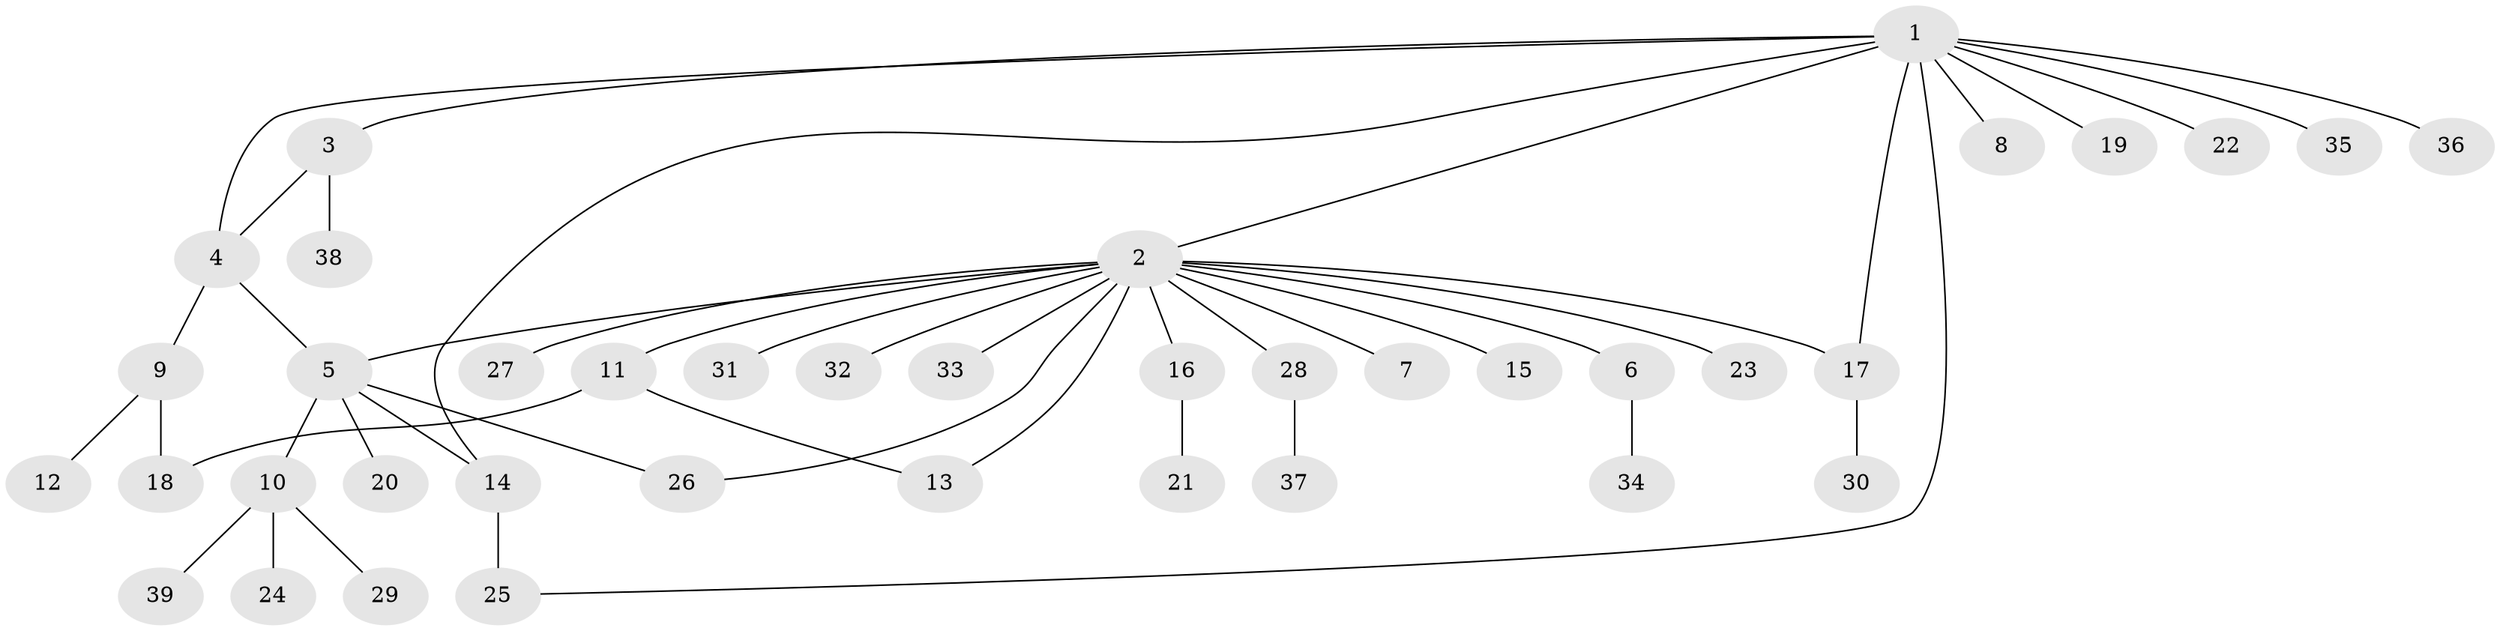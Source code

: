 // original degree distribution, {12: 0.015625, 17: 0.015625, 4: 0.078125, 1: 0.578125, 8: 0.015625, 3: 0.046875, 2: 0.21875, 5: 0.015625, 6: 0.015625}
// Generated by graph-tools (version 1.1) at 2025/50/03/04/25 22:50:13]
// undirected, 39 vertices, 46 edges
graph export_dot {
  node [color=gray90,style=filled];
  1;
  2;
  3;
  4;
  5;
  6;
  7;
  8;
  9;
  10;
  11;
  12;
  13;
  14;
  15;
  16;
  17;
  18;
  19;
  20;
  21;
  22;
  23;
  24;
  25;
  26;
  27;
  28;
  29;
  30;
  31;
  32;
  33;
  34;
  35;
  36;
  37;
  38;
  39;
  1 -- 2 [weight=1.0];
  1 -- 3 [weight=1.0];
  1 -- 4 [weight=1.0];
  1 -- 8 [weight=1.0];
  1 -- 14 [weight=1.0];
  1 -- 17 [weight=1.0];
  1 -- 19 [weight=1.0];
  1 -- 22 [weight=1.0];
  1 -- 25 [weight=1.0];
  1 -- 35 [weight=1.0];
  1 -- 36 [weight=1.0];
  2 -- 5 [weight=1.0];
  2 -- 6 [weight=1.0];
  2 -- 7 [weight=1.0];
  2 -- 11 [weight=1.0];
  2 -- 13 [weight=1.0];
  2 -- 15 [weight=1.0];
  2 -- 16 [weight=1.0];
  2 -- 17 [weight=1.0];
  2 -- 23 [weight=1.0];
  2 -- 26 [weight=1.0];
  2 -- 27 [weight=1.0];
  2 -- 28 [weight=1.0];
  2 -- 31 [weight=1.0];
  2 -- 32 [weight=1.0];
  2 -- 33 [weight=1.0];
  3 -- 4 [weight=1.0];
  3 -- 38 [weight=1.0];
  4 -- 5 [weight=1.0];
  4 -- 9 [weight=1.0];
  5 -- 10 [weight=1.0];
  5 -- 14 [weight=1.0];
  5 -- 20 [weight=2.0];
  5 -- 26 [weight=1.0];
  6 -- 34 [weight=1.0];
  9 -- 12 [weight=1.0];
  9 -- 18 [weight=1.0];
  10 -- 24 [weight=1.0];
  10 -- 29 [weight=1.0];
  10 -- 39 [weight=1.0];
  11 -- 13 [weight=1.0];
  11 -- 18 [weight=1.0];
  14 -- 25 [weight=3.0];
  16 -- 21 [weight=1.0];
  17 -- 30 [weight=1.0];
  28 -- 37 [weight=2.0];
}
